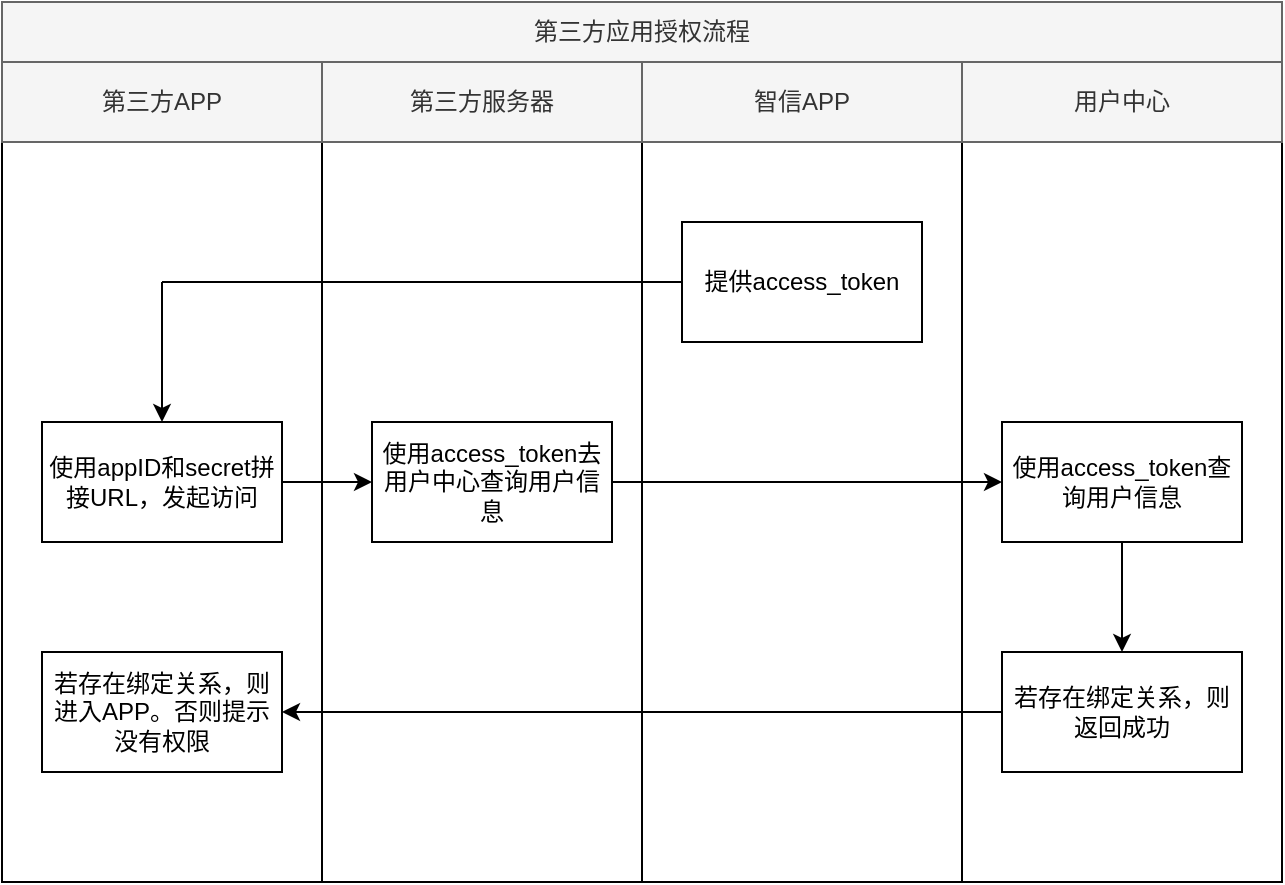 <mxfile version="11.1.2" type="github"><diagram id="2t6juh2nO9-vdylSHbcM" name="第 1 页"><mxGraphModel dx="1221" dy="589" grid="1" gridSize="10" guides="1" tooltips="1" connect="1" arrows="1" fold="1" page="1" pageScale="1" pageWidth="827" pageHeight="1169" math="0" shadow="0"><root><mxCell id="0"/><mxCell id="1" parent="0"/><mxCell id="bCulTHZPkIj5dGOFGjjF-2" value="" style="rounded=0;whiteSpace=wrap;html=1;" vertex="1" parent="1"><mxGeometry x="40" y="20" width="640" height="440" as="geometry"/></mxCell><mxCell id="bCulTHZPkIj5dGOFGjjF-3" value="第三方应用授权流程" style="rounded=0;whiteSpace=wrap;html=1;fillColor=#f5f5f5;strokeColor=#666666;fontColor=#333333;" vertex="1" parent="1"><mxGeometry x="40" y="20" width="640" height="30" as="geometry"/></mxCell><mxCell id="bCulTHZPkIj5dGOFGjjF-4" value="" style="rounded=0;whiteSpace=wrap;html=1;" vertex="1" parent="1"><mxGeometry x="40" y="50" width="170" height="410" as="geometry"/></mxCell><mxCell id="bCulTHZPkIj5dGOFGjjF-6" value="" style="rounded=0;whiteSpace=wrap;html=1;" vertex="1" parent="1"><mxGeometry x="200" y="50" width="160" height="410" as="geometry"/></mxCell><mxCell id="bCulTHZPkIj5dGOFGjjF-7" value="" style="rounded=0;whiteSpace=wrap;html=1;" vertex="1" parent="1"><mxGeometry x="360" y="50" width="160" height="410" as="geometry"/></mxCell><mxCell id="bCulTHZPkIj5dGOFGjjF-8" value="第三方APP" style="rounded=0;whiteSpace=wrap;html=1;fillColor=#f5f5f5;strokeColor=#666666;fontColor=#333333;" vertex="1" parent="1"><mxGeometry x="40" y="50" width="160" height="40" as="geometry"/></mxCell><mxCell id="bCulTHZPkIj5dGOFGjjF-9" value="第三方服务器" style="rounded=0;whiteSpace=wrap;html=1;fillColor=#f5f5f5;strokeColor=#666666;fontColor=#333333;" vertex="1" parent="1"><mxGeometry x="200" y="50" width="160" height="40" as="geometry"/></mxCell><mxCell id="bCulTHZPkIj5dGOFGjjF-10" value="智信APP" style="rounded=0;whiteSpace=wrap;html=1;fillColor=#f5f5f5;strokeColor=#666666;fontColor=#333333;" vertex="1" parent="1"><mxGeometry x="360" y="50" width="160" height="40" as="geometry"/></mxCell><mxCell id="bCulTHZPkIj5dGOFGjjF-11" value="用户中心" style="rounded=0;whiteSpace=wrap;html=1;fillColor=#f5f5f5;strokeColor=#666666;fontColor=#333333;" vertex="1" parent="1"><mxGeometry x="520" y="50" width="160" height="40" as="geometry"/></mxCell><mxCell id="bCulTHZPkIj5dGOFGjjF-13" value="使用access_token去用户中心查询用户信息" style="rounded=0;whiteSpace=wrap;html=1;" vertex="1" parent="1"><mxGeometry x="225" y="230" width="120" height="60" as="geometry"/></mxCell><mxCell id="bCulTHZPkIj5dGOFGjjF-14" value="" style="endArrow=classic;html=1;entryX=0;entryY=0.5;entryDx=0;entryDy=0;exitX=1;exitY=0.5;exitDx=0;exitDy=0;" edge="1" parent="1" target="bCulTHZPkIj5dGOFGjjF-13"><mxGeometry width="50" height="50" relative="1" as="geometry"><mxPoint x="180" y="260" as="sourcePoint"/><mxPoint x="200" y="140" as="targetPoint"/></mxGeometry></mxCell><mxCell id="bCulTHZPkIj5dGOFGjjF-15" value="提供access_token" style="rounded=0;whiteSpace=wrap;html=1;" vertex="1" parent="1"><mxGeometry x="380" y="130" width="120" height="60" as="geometry"/></mxCell><mxCell id="bCulTHZPkIj5dGOFGjjF-17" value="" style="endArrow=none;html=1;entryX=0;entryY=0.5;entryDx=0;entryDy=0;" edge="1" parent="1" target="bCulTHZPkIj5dGOFGjjF-15"><mxGeometry width="50" height="50" relative="1" as="geometry"><mxPoint x="120" y="160" as="sourcePoint"/><mxPoint x="275" y="130" as="targetPoint"/></mxGeometry></mxCell><mxCell id="bCulTHZPkIj5dGOFGjjF-18" value="" style="endArrow=classic;html=1;entryX=0.5;entryY=0;entryDx=0;entryDy=0;" edge="1" parent="1"><mxGeometry width="50" height="50" relative="1" as="geometry"><mxPoint x="120" y="160" as="sourcePoint"/><mxPoint x="120" y="230.0" as="targetPoint"/></mxGeometry></mxCell><mxCell id="bCulTHZPkIj5dGOFGjjF-19" value="使用access_token查询用户信息" style="rounded=0;whiteSpace=wrap;html=1;" vertex="1" parent="1"><mxGeometry x="540" y="230" width="120" height="60" as="geometry"/></mxCell><mxCell id="bCulTHZPkIj5dGOFGjjF-20" value="使用appID和secret拼接URL，发起访问" style="rounded=0;whiteSpace=wrap;html=1;" vertex="1" parent="1"><mxGeometry x="60" y="230" width="120" height="60" as="geometry"/></mxCell><mxCell id="bCulTHZPkIj5dGOFGjjF-21" value="" style="endArrow=classic;html=1;entryX=0;entryY=0.5;entryDx=0;entryDy=0;exitX=1;exitY=0.5;exitDx=0;exitDy=0;" edge="1" parent="1" source="bCulTHZPkIj5dGOFGjjF-13" target="bCulTHZPkIj5dGOFGjjF-19"><mxGeometry width="50" height="50" relative="1" as="geometry"><mxPoint x="410" y="290" as="sourcePoint"/><mxPoint x="460" y="240" as="targetPoint"/></mxGeometry></mxCell><mxCell id="bCulTHZPkIj5dGOFGjjF-24" value="若存在绑定关系，则返回成功" style="rounded=0;whiteSpace=wrap;html=1;" vertex="1" parent="1"><mxGeometry x="540" y="345" width="120" height="60" as="geometry"/></mxCell><mxCell id="bCulTHZPkIj5dGOFGjjF-25" value="" style="endArrow=classic;html=1;exitX=0.5;exitY=1;exitDx=0;exitDy=0;entryX=0.5;entryY=0;entryDx=0;entryDy=0;" edge="1" parent="1" source="bCulTHZPkIj5dGOFGjjF-19" target="bCulTHZPkIj5dGOFGjjF-24"><mxGeometry width="50" height="50" relative="1" as="geometry"><mxPoint x="575" y="345" as="sourcePoint"/><mxPoint x="625" y="295" as="targetPoint"/></mxGeometry></mxCell><mxCell id="bCulTHZPkIj5dGOFGjjF-26" value="若存在绑定关系，则进入APP。否则提示没有权限" style="rounded=0;whiteSpace=wrap;html=1;" vertex="1" parent="1"><mxGeometry x="60" y="345" width="120" height="60" as="geometry"/></mxCell><mxCell id="bCulTHZPkIj5dGOFGjjF-27" value="" style="endArrow=classic;html=1;exitX=0;exitY=0.5;exitDx=0;exitDy=0;" edge="1" parent="1" source="bCulTHZPkIj5dGOFGjjF-24" target="bCulTHZPkIj5dGOFGjjF-26"><mxGeometry width="50" height="50" relative="1" as="geometry"><mxPoint x="360" y="440" as="sourcePoint"/><mxPoint x="430.711" y="390" as="targetPoint"/></mxGeometry></mxCell></root></mxGraphModel></diagram></mxfile>